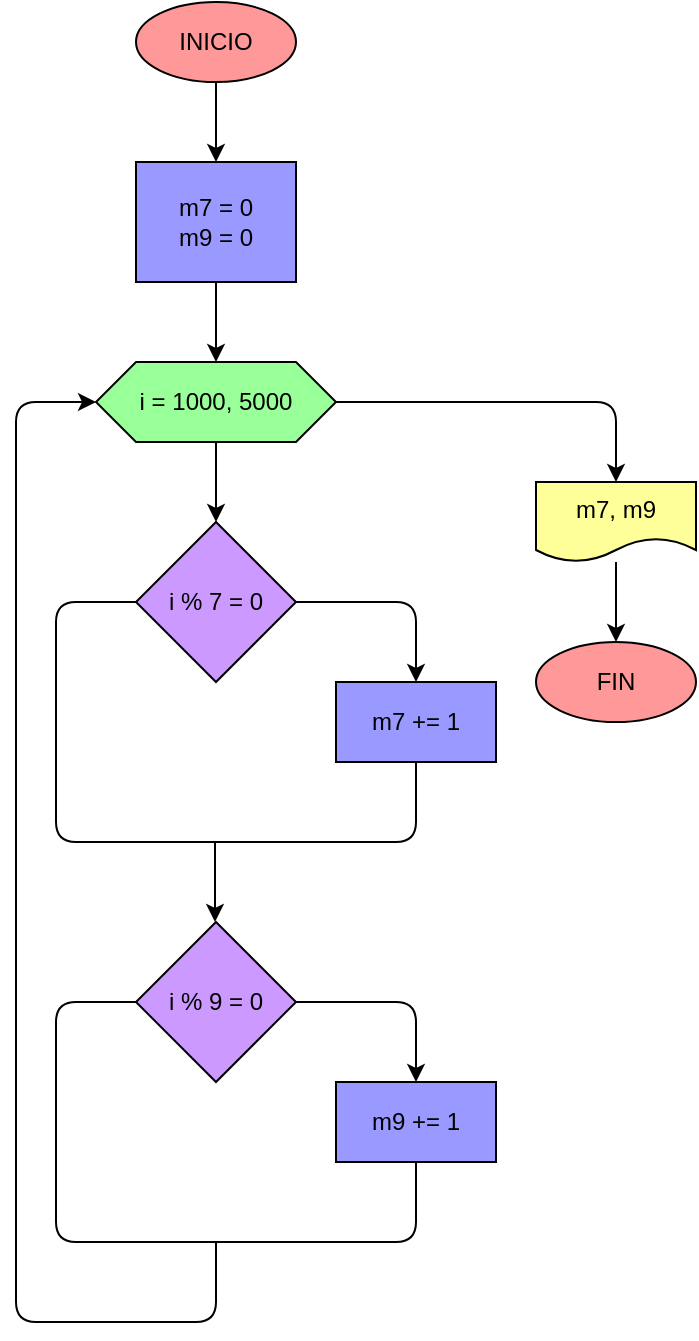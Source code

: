 <mxfile>
    <diagram id="jehgZmZmon2IVfbG1E8X" name="Página-1">
        <mxGraphModel dx="520" dy="516" grid="1" gridSize="10" guides="1" tooltips="1" connect="1" arrows="1" fold="1" page="1" pageScale="1" pageWidth="827" pageHeight="1169" math="0" shadow="0">
            <root>
                <mxCell id="0"/>
                <mxCell id="1" parent="0"/>
                <mxCell id="4" value="" style="edgeStyle=none;html=1;strokeColor=#000000;fontColor=#000000;" parent="1" source="2" target="3" edge="1">
                    <mxGeometry relative="1" as="geometry"/>
                </mxCell>
                <mxCell id="2" value="INICIO" style="ellipse;whiteSpace=wrap;html=1;strokeColor=#000000;fontColor=#000000;fillColor=#FF9999;" parent="1" vertex="1">
                    <mxGeometry x="200" y="80" width="80" height="40" as="geometry"/>
                </mxCell>
                <mxCell id="6" style="edgeStyle=none;html=1;exitX=0.5;exitY=1;exitDx=0;exitDy=0;entryX=0.5;entryY=0;entryDx=0;entryDy=0;fontColor=#000000;strokeColor=#000000;" parent="1" source="3" target="5" edge="1">
                    <mxGeometry relative="1" as="geometry"/>
                </mxCell>
                <mxCell id="3" value="m7 = 0&lt;br&gt;m9 = 0" style="whiteSpace=wrap;html=1;strokeColor=#000000;fontColor=#000000;fillColor=#9999FF;" parent="1" vertex="1">
                    <mxGeometry x="200" y="160" width="80" height="60" as="geometry"/>
                </mxCell>
                <mxCell id="20" value="" style="edgeStyle=orthogonalEdgeStyle;html=1;fontColor=#000000;strokeColor=#000000;" parent="1" source="5" target="19" edge="1">
                    <mxGeometry relative="1" as="geometry"/>
                </mxCell>
                <mxCell id="5" value="i = 1000, 5000" style="shape=hexagon;perimeter=hexagonPerimeter2;whiteSpace=wrap;html=1;fixedSize=1;fontColor=#000000;strokeColor=#000000;fillColor=#99FF99;" parent="1" vertex="1">
                    <mxGeometry x="180" y="260" width="120" height="40" as="geometry"/>
                </mxCell>
                <mxCell id="11" value="" style="edgeStyle=none;html=1;fontColor=#000000;strokeColor=#000000;exitX=0.5;exitY=1;exitDx=0;exitDy=0;" parent="1" source="5" target="10" edge="1">
                    <mxGeometry relative="1" as="geometry">
                        <mxPoint x="240" y="380" as="sourcePoint"/>
                    </mxGeometry>
                </mxCell>
                <mxCell id="13" value="" style="edgeStyle=orthogonalEdgeStyle;html=1;fontColor=#000000;strokeColor=#000000;entryX=0.5;entryY=0;entryDx=0;entryDy=0;" parent="1" source="10" target="12" edge="1">
                    <mxGeometry relative="1" as="geometry"/>
                </mxCell>
                <mxCell id="10" value="i % 7 = 0" style="rhombus;whiteSpace=wrap;html=1;fillColor=#CC99FF;strokeColor=#000000;fontColor=#000000;" parent="1" vertex="1">
                    <mxGeometry x="200" y="340" width="80" height="80" as="geometry"/>
                </mxCell>
                <mxCell id="12" value="m7 += 1" style="whiteSpace=wrap;html=1;fillColor=#9999FF;strokeColor=#000000;fontColor=#000000;" parent="1" vertex="1">
                    <mxGeometry x="300" y="420" width="80" height="40" as="geometry"/>
                </mxCell>
                <mxCell id="16" value="" style="endArrow=none;html=1;fontColor=#000000;strokeColor=#000000;entryX=0.5;entryY=1;entryDx=0;entryDy=0;exitX=0;exitY=0.5;exitDx=0;exitDy=0;" parent="1" source="10" target="12" edge="1">
                    <mxGeometry width="50" height="50" relative="1" as="geometry">
                        <mxPoint x="120" y="460" as="sourcePoint"/>
                        <mxPoint x="340" y="530" as="targetPoint"/>
                        <Array as="points">
                            <mxPoint x="160" y="380"/>
                            <mxPoint x="160" y="500"/>
                            <mxPoint x="340" y="500"/>
                        </Array>
                    </mxGeometry>
                </mxCell>
                <mxCell id="22" value="" style="edgeStyle=orthogonalEdgeStyle;html=1;fontColor=#000000;strokeColor=#000000;" parent="1" source="19" target="21" edge="1">
                    <mxGeometry relative="1" as="geometry"/>
                </mxCell>
                <mxCell id="19" value="m7, m9" style="shape=document;whiteSpace=wrap;html=1;boundedLbl=1;fillColor=#FFFF99;strokeColor=#000000;fontColor=#000000;" parent="1" vertex="1">
                    <mxGeometry x="400" y="320" width="80" height="40" as="geometry"/>
                </mxCell>
                <mxCell id="21" value="FIN" style="ellipse;whiteSpace=wrap;html=1;fillColor=#FF9999;strokeColor=#000000;fontColor=#000000;" parent="1" vertex="1">
                    <mxGeometry x="400" y="400" width="80" height="40" as="geometry"/>
                </mxCell>
                <mxCell id="23" value="" style="edgeStyle=orthogonalEdgeStyle;html=1;fontColor=#000000;strokeColor=#000000;entryX=0.5;entryY=0;entryDx=0;entryDy=0;" parent="1" source="24" target="25" edge="1">
                    <mxGeometry relative="1" as="geometry"/>
                </mxCell>
                <mxCell id="24" value="i % 9 = 0" style="rhombus;whiteSpace=wrap;html=1;fillColor=#CC99FF;strokeColor=#000000;fontColor=#000000;" parent="1" vertex="1">
                    <mxGeometry x="200" y="540" width="80" height="80" as="geometry"/>
                </mxCell>
                <mxCell id="25" value="m9 += 1" style="whiteSpace=wrap;html=1;fillColor=#9999FF;strokeColor=#000000;fontColor=#000000;" parent="1" vertex="1">
                    <mxGeometry x="300" y="620" width="80" height="40" as="geometry"/>
                </mxCell>
                <mxCell id="26" value="" style="endArrow=none;html=1;fontColor=#000000;strokeColor=#000000;entryX=0.5;entryY=1;entryDx=0;entryDy=0;exitX=0;exitY=0.5;exitDx=0;exitDy=0;" parent="1" source="24" target="25" edge="1">
                    <mxGeometry width="50" height="50" relative="1" as="geometry">
                        <mxPoint x="120" y="660" as="sourcePoint"/>
                        <mxPoint x="340" y="730" as="targetPoint"/>
                        <Array as="points">
                            <mxPoint x="160" y="580"/>
                            <mxPoint x="160" y="700"/>
                            <mxPoint x="340" y="700"/>
                        </Array>
                    </mxGeometry>
                </mxCell>
                <mxCell id="27" value="" style="edgeStyle=none;html=1;fontColor=#000000;strokeColor=#000000;exitX=0.5;exitY=1;exitDx=0;exitDy=0;" parent="1" edge="1">
                    <mxGeometry relative="1" as="geometry">
                        <mxPoint x="239.5" y="500" as="sourcePoint"/>
                        <mxPoint x="239.5" y="540" as="targetPoint"/>
                    </mxGeometry>
                </mxCell>
                <mxCell id="28" value="" style="endArrow=classic;html=1;strokeColor=#000000;entryX=0;entryY=0.5;entryDx=0;entryDy=0;" edge="1" parent="1" target="5">
                    <mxGeometry width="50" height="50" relative="1" as="geometry">
                        <mxPoint x="240" y="700" as="sourcePoint"/>
                        <mxPoint x="120" y="390" as="targetPoint"/>
                        <Array as="points">
                            <mxPoint x="240" y="740"/>
                            <mxPoint x="140" y="740"/>
                            <mxPoint x="140" y="280"/>
                        </Array>
                    </mxGeometry>
                </mxCell>
            </root>
        </mxGraphModel>
    </diagram>
</mxfile>